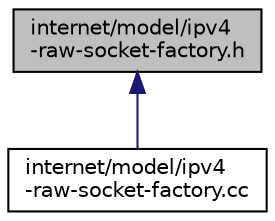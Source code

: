 digraph "internet/model/ipv4-raw-socket-factory.h"
{
  edge [fontname="Helvetica",fontsize="10",labelfontname="Helvetica",labelfontsize="10"];
  node [fontname="Helvetica",fontsize="10",shape=record];
  Node1 [label="internet/model/ipv4\l-raw-socket-factory.h",height=0.2,width=0.4,color="black", fillcolor="grey75", style="filled", fontcolor="black"];
  Node1 -> Node2 [dir="back",color="midnightblue",fontsize="10",style="solid"];
  Node2 [label="internet/model/ipv4\l-raw-socket-factory.cc",height=0.2,width=0.4,color="black", fillcolor="white", style="filled",URL="$db/ddd/ipv4-raw-socket-factory_8cc.html"];
}
